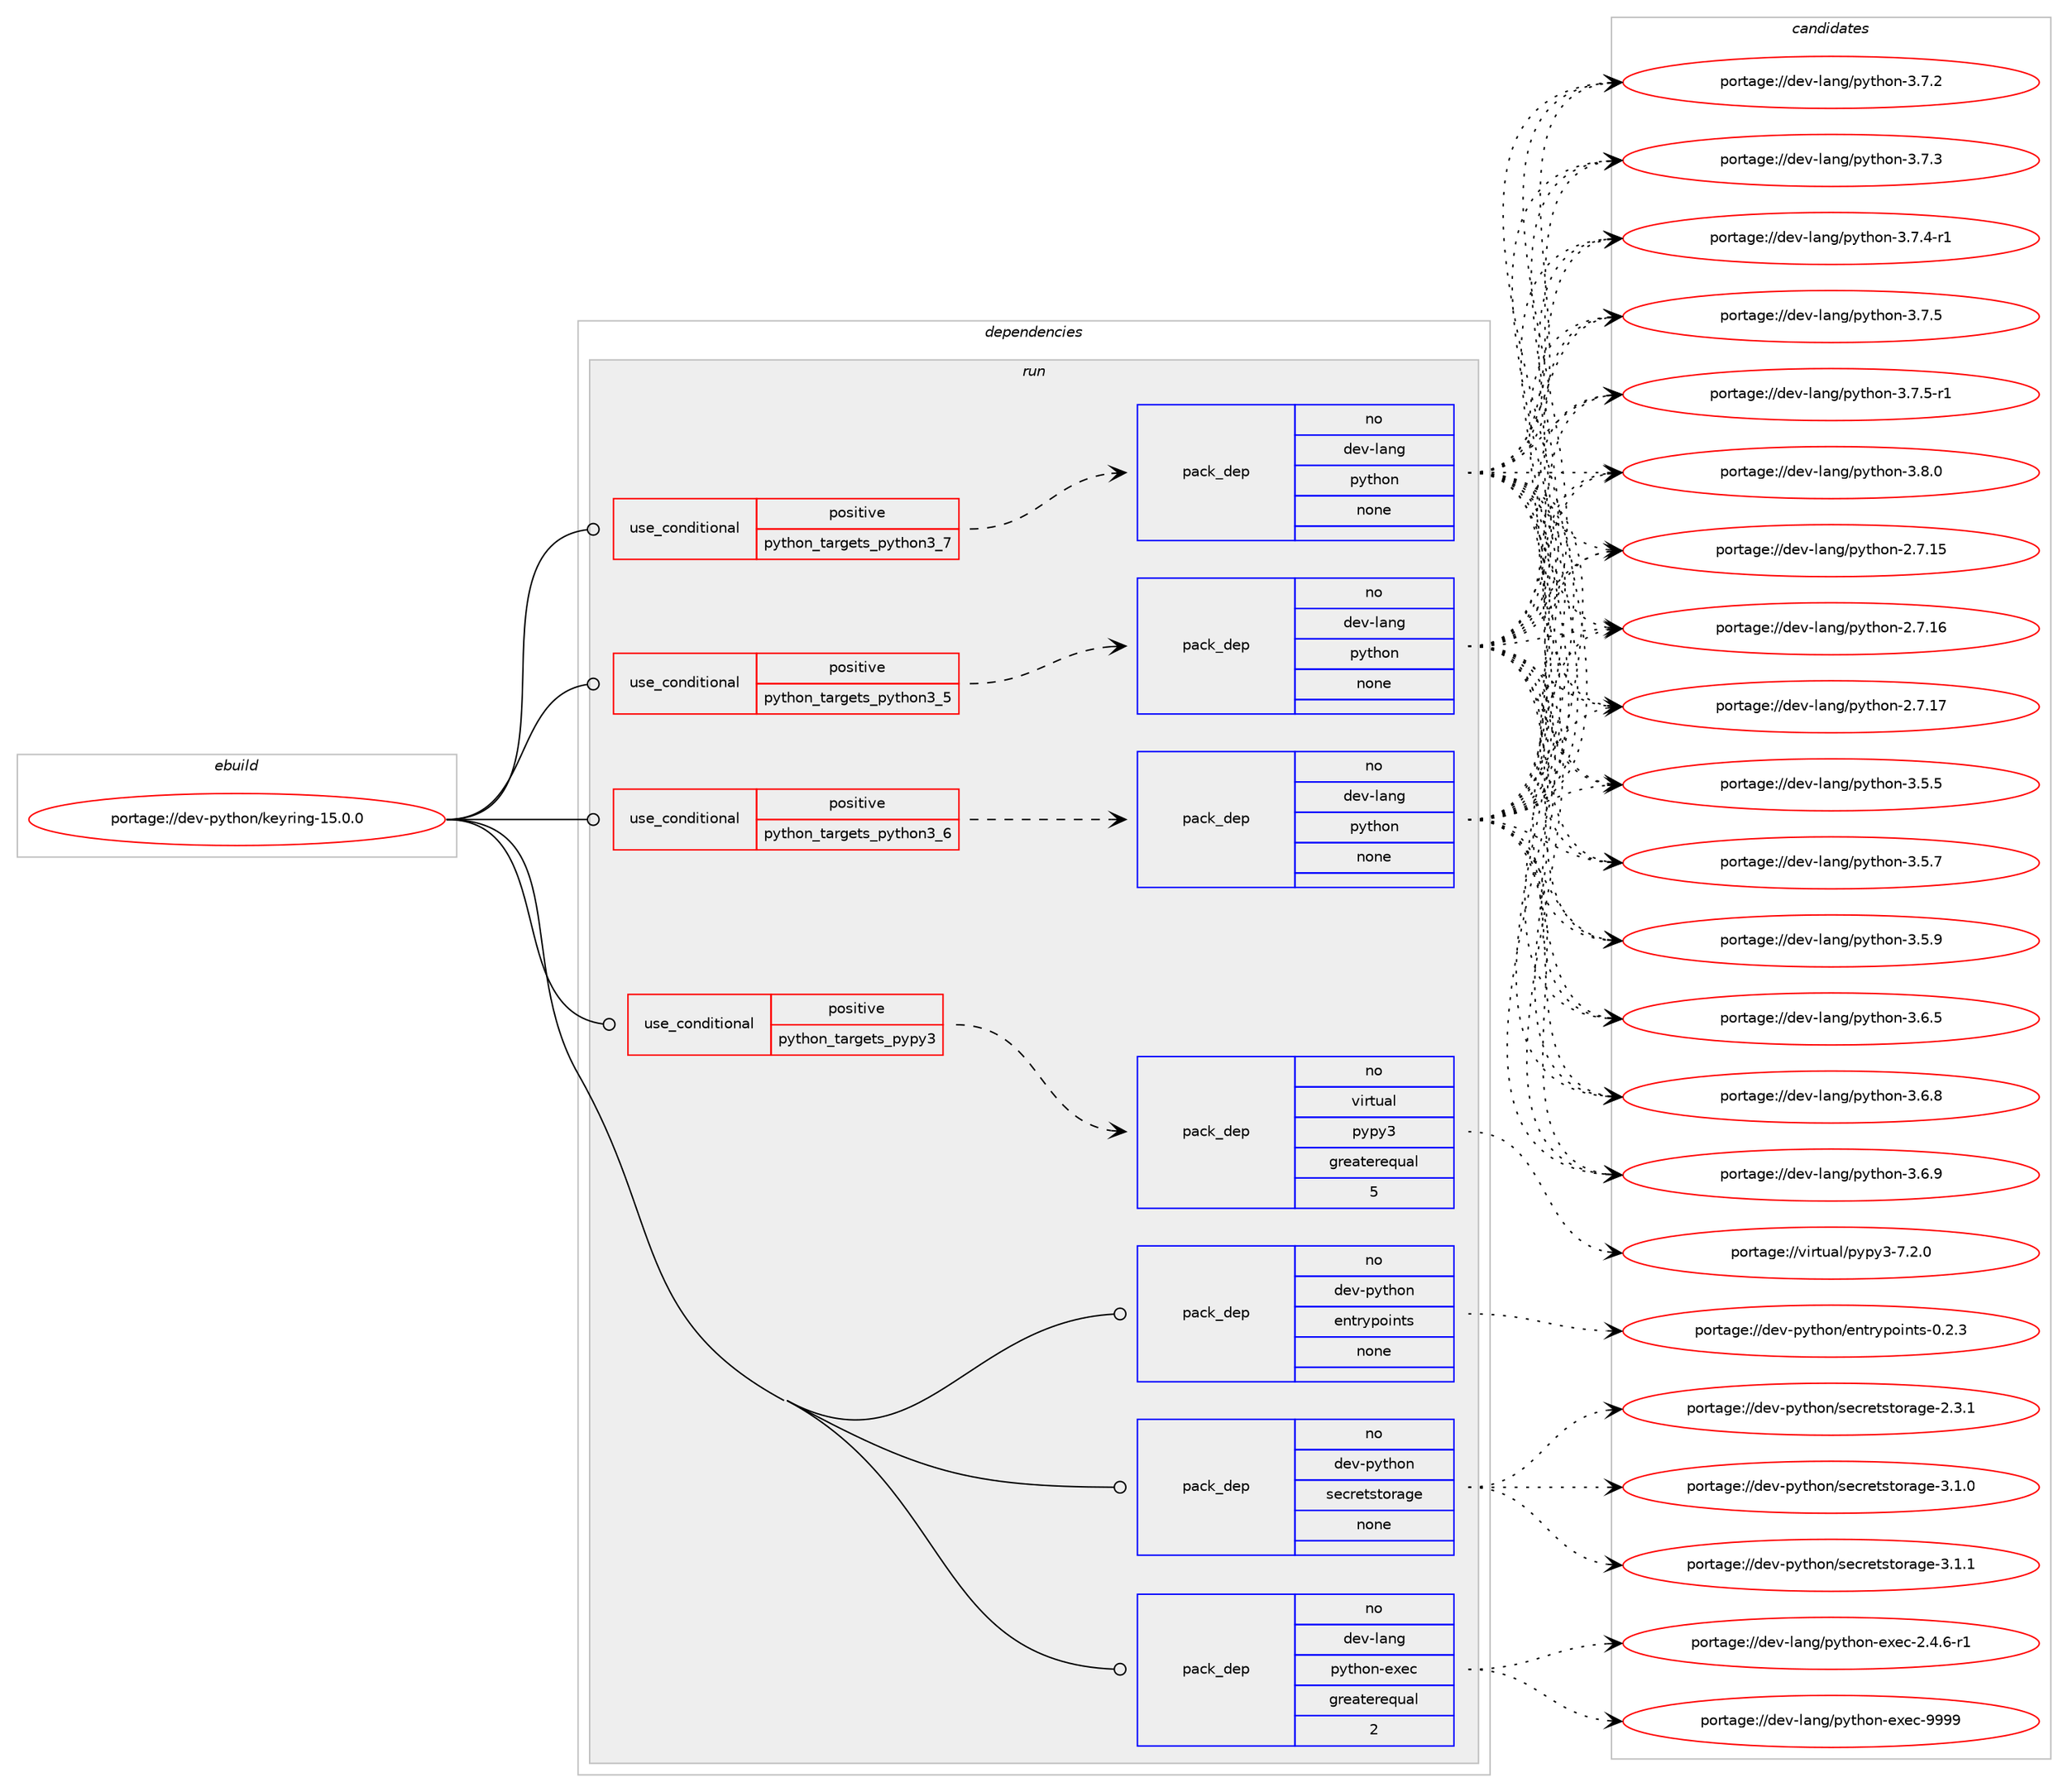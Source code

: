 digraph prolog {

# *************
# Graph options
# *************

newrank=true;
concentrate=true;
compound=true;
graph [rankdir=LR,fontname=Helvetica,fontsize=10,ranksep=1.5];#, ranksep=2.5, nodesep=0.2];
edge  [arrowhead=vee];
node  [fontname=Helvetica,fontsize=10];

# **********
# The ebuild
# **********

subgraph cluster_leftcol {
color=gray;
rank=same;
label=<<i>ebuild</i>>;
id [label="portage://dev-python/keyring-15.0.0", color=red, width=4, href="../dev-python/keyring-15.0.0.svg"];
}

# ****************
# The dependencies
# ****************

subgraph cluster_midcol {
color=gray;
label=<<i>dependencies</i>>;
subgraph cluster_compile {
fillcolor="#eeeeee";
style=filled;
label=<<i>compile</i>>;
}
subgraph cluster_compileandrun {
fillcolor="#eeeeee";
style=filled;
label=<<i>compile and run</i>>;
}
subgraph cluster_run {
fillcolor="#eeeeee";
style=filled;
label=<<i>run</i>>;
subgraph cond30998 {
dependency146984 [label=<<TABLE BORDER="0" CELLBORDER="1" CELLSPACING="0" CELLPADDING="4"><TR><TD ROWSPAN="3" CELLPADDING="10">use_conditional</TD></TR><TR><TD>positive</TD></TR><TR><TD>python_targets_pypy3</TD></TR></TABLE>>, shape=none, color=red];
subgraph pack112659 {
dependency146985 [label=<<TABLE BORDER="0" CELLBORDER="1" CELLSPACING="0" CELLPADDING="4" WIDTH="220"><TR><TD ROWSPAN="6" CELLPADDING="30">pack_dep</TD></TR><TR><TD WIDTH="110">no</TD></TR><TR><TD>virtual</TD></TR><TR><TD>pypy3</TD></TR><TR><TD>greaterequal</TD></TR><TR><TD>5</TD></TR></TABLE>>, shape=none, color=blue];
}
dependency146984:e -> dependency146985:w [weight=20,style="dashed",arrowhead="vee"];
}
id:e -> dependency146984:w [weight=20,style="solid",arrowhead="odot"];
subgraph cond30999 {
dependency146986 [label=<<TABLE BORDER="0" CELLBORDER="1" CELLSPACING="0" CELLPADDING="4"><TR><TD ROWSPAN="3" CELLPADDING="10">use_conditional</TD></TR><TR><TD>positive</TD></TR><TR><TD>python_targets_python3_5</TD></TR></TABLE>>, shape=none, color=red];
subgraph pack112660 {
dependency146987 [label=<<TABLE BORDER="0" CELLBORDER="1" CELLSPACING="0" CELLPADDING="4" WIDTH="220"><TR><TD ROWSPAN="6" CELLPADDING="30">pack_dep</TD></TR><TR><TD WIDTH="110">no</TD></TR><TR><TD>dev-lang</TD></TR><TR><TD>python</TD></TR><TR><TD>none</TD></TR><TR><TD></TD></TR></TABLE>>, shape=none, color=blue];
}
dependency146986:e -> dependency146987:w [weight=20,style="dashed",arrowhead="vee"];
}
id:e -> dependency146986:w [weight=20,style="solid",arrowhead="odot"];
subgraph cond31000 {
dependency146988 [label=<<TABLE BORDER="0" CELLBORDER="1" CELLSPACING="0" CELLPADDING="4"><TR><TD ROWSPAN="3" CELLPADDING="10">use_conditional</TD></TR><TR><TD>positive</TD></TR><TR><TD>python_targets_python3_6</TD></TR></TABLE>>, shape=none, color=red];
subgraph pack112661 {
dependency146989 [label=<<TABLE BORDER="0" CELLBORDER="1" CELLSPACING="0" CELLPADDING="4" WIDTH="220"><TR><TD ROWSPAN="6" CELLPADDING="30">pack_dep</TD></TR><TR><TD WIDTH="110">no</TD></TR><TR><TD>dev-lang</TD></TR><TR><TD>python</TD></TR><TR><TD>none</TD></TR><TR><TD></TD></TR></TABLE>>, shape=none, color=blue];
}
dependency146988:e -> dependency146989:w [weight=20,style="dashed",arrowhead="vee"];
}
id:e -> dependency146988:w [weight=20,style="solid",arrowhead="odot"];
subgraph cond31001 {
dependency146990 [label=<<TABLE BORDER="0" CELLBORDER="1" CELLSPACING="0" CELLPADDING="4"><TR><TD ROWSPAN="3" CELLPADDING="10">use_conditional</TD></TR><TR><TD>positive</TD></TR><TR><TD>python_targets_python3_7</TD></TR></TABLE>>, shape=none, color=red];
subgraph pack112662 {
dependency146991 [label=<<TABLE BORDER="0" CELLBORDER="1" CELLSPACING="0" CELLPADDING="4" WIDTH="220"><TR><TD ROWSPAN="6" CELLPADDING="30">pack_dep</TD></TR><TR><TD WIDTH="110">no</TD></TR><TR><TD>dev-lang</TD></TR><TR><TD>python</TD></TR><TR><TD>none</TD></TR><TR><TD></TD></TR></TABLE>>, shape=none, color=blue];
}
dependency146990:e -> dependency146991:w [weight=20,style="dashed",arrowhead="vee"];
}
id:e -> dependency146990:w [weight=20,style="solid",arrowhead="odot"];
subgraph pack112663 {
dependency146992 [label=<<TABLE BORDER="0" CELLBORDER="1" CELLSPACING="0" CELLPADDING="4" WIDTH="220"><TR><TD ROWSPAN="6" CELLPADDING="30">pack_dep</TD></TR><TR><TD WIDTH="110">no</TD></TR><TR><TD>dev-lang</TD></TR><TR><TD>python-exec</TD></TR><TR><TD>greaterequal</TD></TR><TR><TD>2</TD></TR></TABLE>>, shape=none, color=blue];
}
id:e -> dependency146992:w [weight=20,style="solid",arrowhead="odot"];
subgraph pack112664 {
dependency146993 [label=<<TABLE BORDER="0" CELLBORDER="1" CELLSPACING="0" CELLPADDING="4" WIDTH="220"><TR><TD ROWSPAN="6" CELLPADDING="30">pack_dep</TD></TR><TR><TD WIDTH="110">no</TD></TR><TR><TD>dev-python</TD></TR><TR><TD>entrypoints</TD></TR><TR><TD>none</TD></TR><TR><TD></TD></TR></TABLE>>, shape=none, color=blue];
}
id:e -> dependency146993:w [weight=20,style="solid",arrowhead="odot"];
subgraph pack112665 {
dependency146994 [label=<<TABLE BORDER="0" CELLBORDER="1" CELLSPACING="0" CELLPADDING="4" WIDTH="220"><TR><TD ROWSPAN="6" CELLPADDING="30">pack_dep</TD></TR><TR><TD WIDTH="110">no</TD></TR><TR><TD>dev-python</TD></TR><TR><TD>secretstorage</TD></TR><TR><TD>none</TD></TR><TR><TD></TD></TR></TABLE>>, shape=none, color=blue];
}
id:e -> dependency146994:w [weight=20,style="solid",arrowhead="odot"];
}
}

# **************
# The candidates
# **************

subgraph cluster_choices {
rank=same;
color=gray;
label=<<i>candidates</i>>;

subgraph choice112659 {
color=black;
nodesep=1;
choiceportage118105114116117971084711212111212151455546504648 [label="portage://virtual/pypy3-7.2.0", color=red, width=4,href="../virtual/pypy3-7.2.0.svg"];
dependency146985:e -> choiceportage118105114116117971084711212111212151455546504648:w [style=dotted,weight="100"];
}
subgraph choice112660 {
color=black;
nodesep=1;
choiceportage10010111845108971101034711212111610411111045504655464953 [label="portage://dev-lang/python-2.7.15", color=red, width=4,href="../dev-lang/python-2.7.15.svg"];
choiceportage10010111845108971101034711212111610411111045504655464954 [label="portage://dev-lang/python-2.7.16", color=red, width=4,href="../dev-lang/python-2.7.16.svg"];
choiceportage10010111845108971101034711212111610411111045504655464955 [label="portage://dev-lang/python-2.7.17", color=red, width=4,href="../dev-lang/python-2.7.17.svg"];
choiceportage100101118451089711010347112121116104111110455146534653 [label="portage://dev-lang/python-3.5.5", color=red, width=4,href="../dev-lang/python-3.5.5.svg"];
choiceportage100101118451089711010347112121116104111110455146534655 [label="portage://dev-lang/python-3.5.7", color=red, width=4,href="../dev-lang/python-3.5.7.svg"];
choiceportage100101118451089711010347112121116104111110455146534657 [label="portage://dev-lang/python-3.5.9", color=red, width=4,href="../dev-lang/python-3.5.9.svg"];
choiceportage100101118451089711010347112121116104111110455146544653 [label="portage://dev-lang/python-3.6.5", color=red, width=4,href="../dev-lang/python-3.6.5.svg"];
choiceportage100101118451089711010347112121116104111110455146544656 [label="portage://dev-lang/python-3.6.8", color=red, width=4,href="../dev-lang/python-3.6.8.svg"];
choiceportage100101118451089711010347112121116104111110455146544657 [label="portage://dev-lang/python-3.6.9", color=red, width=4,href="../dev-lang/python-3.6.9.svg"];
choiceportage100101118451089711010347112121116104111110455146554650 [label="portage://dev-lang/python-3.7.2", color=red, width=4,href="../dev-lang/python-3.7.2.svg"];
choiceportage100101118451089711010347112121116104111110455146554651 [label="portage://dev-lang/python-3.7.3", color=red, width=4,href="../dev-lang/python-3.7.3.svg"];
choiceportage1001011184510897110103471121211161041111104551465546524511449 [label="portage://dev-lang/python-3.7.4-r1", color=red, width=4,href="../dev-lang/python-3.7.4-r1.svg"];
choiceportage100101118451089711010347112121116104111110455146554653 [label="portage://dev-lang/python-3.7.5", color=red, width=4,href="../dev-lang/python-3.7.5.svg"];
choiceportage1001011184510897110103471121211161041111104551465546534511449 [label="portage://dev-lang/python-3.7.5-r1", color=red, width=4,href="../dev-lang/python-3.7.5-r1.svg"];
choiceportage100101118451089711010347112121116104111110455146564648 [label="portage://dev-lang/python-3.8.0", color=red, width=4,href="../dev-lang/python-3.8.0.svg"];
dependency146987:e -> choiceportage10010111845108971101034711212111610411111045504655464953:w [style=dotted,weight="100"];
dependency146987:e -> choiceportage10010111845108971101034711212111610411111045504655464954:w [style=dotted,weight="100"];
dependency146987:e -> choiceportage10010111845108971101034711212111610411111045504655464955:w [style=dotted,weight="100"];
dependency146987:e -> choiceportage100101118451089711010347112121116104111110455146534653:w [style=dotted,weight="100"];
dependency146987:e -> choiceportage100101118451089711010347112121116104111110455146534655:w [style=dotted,weight="100"];
dependency146987:e -> choiceportage100101118451089711010347112121116104111110455146534657:w [style=dotted,weight="100"];
dependency146987:e -> choiceportage100101118451089711010347112121116104111110455146544653:w [style=dotted,weight="100"];
dependency146987:e -> choiceportage100101118451089711010347112121116104111110455146544656:w [style=dotted,weight="100"];
dependency146987:e -> choiceportage100101118451089711010347112121116104111110455146544657:w [style=dotted,weight="100"];
dependency146987:e -> choiceportage100101118451089711010347112121116104111110455146554650:w [style=dotted,weight="100"];
dependency146987:e -> choiceportage100101118451089711010347112121116104111110455146554651:w [style=dotted,weight="100"];
dependency146987:e -> choiceportage1001011184510897110103471121211161041111104551465546524511449:w [style=dotted,weight="100"];
dependency146987:e -> choiceportage100101118451089711010347112121116104111110455146554653:w [style=dotted,weight="100"];
dependency146987:e -> choiceportage1001011184510897110103471121211161041111104551465546534511449:w [style=dotted,weight="100"];
dependency146987:e -> choiceportage100101118451089711010347112121116104111110455146564648:w [style=dotted,weight="100"];
}
subgraph choice112661 {
color=black;
nodesep=1;
choiceportage10010111845108971101034711212111610411111045504655464953 [label="portage://dev-lang/python-2.7.15", color=red, width=4,href="../dev-lang/python-2.7.15.svg"];
choiceportage10010111845108971101034711212111610411111045504655464954 [label="portage://dev-lang/python-2.7.16", color=red, width=4,href="../dev-lang/python-2.7.16.svg"];
choiceportage10010111845108971101034711212111610411111045504655464955 [label="portage://dev-lang/python-2.7.17", color=red, width=4,href="../dev-lang/python-2.7.17.svg"];
choiceportage100101118451089711010347112121116104111110455146534653 [label="portage://dev-lang/python-3.5.5", color=red, width=4,href="../dev-lang/python-3.5.5.svg"];
choiceportage100101118451089711010347112121116104111110455146534655 [label="portage://dev-lang/python-3.5.7", color=red, width=4,href="../dev-lang/python-3.5.7.svg"];
choiceportage100101118451089711010347112121116104111110455146534657 [label="portage://dev-lang/python-3.5.9", color=red, width=4,href="../dev-lang/python-3.5.9.svg"];
choiceportage100101118451089711010347112121116104111110455146544653 [label="portage://dev-lang/python-3.6.5", color=red, width=4,href="../dev-lang/python-3.6.5.svg"];
choiceportage100101118451089711010347112121116104111110455146544656 [label="portage://dev-lang/python-3.6.8", color=red, width=4,href="../dev-lang/python-3.6.8.svg"];
choiceportage100101118451089711010347112121116104111110455146544657 [label="portage://dev-lang/python-3.6.9", color=red, width=4,href="../dev-lang/python-3.6.9.svg"];
choiceportage100101118451089711010347112121116104111110455146554650 [label="portage://dev-lang/python-3.7.2", color=red, width=4,href="../dev-lang/python-3.7.2.svg"];
choiceportage100101118451089711010347112121116104111110455146554651 [label="portage://dev-lang/python-3.7.3", color=red, width=4,href="../dev-lang/python-3.7.3.svg"];
choiceportage1001011184510897110103471121211161041111104551465546524511449 [label="portage://dev-lang/python-3.7.4-r1", color=red, width=4,href="../dev-lang/python-3.7.4-r1.svg"];
choiceportage100101118451089711010347112121116104111110455146554653 [label="portage://dev-lang/python-3.7.5", color=red, width=4,href="../dev-lang/python-3.7.5.svg"];
choiceportage1001011184510897110103471121211161041111104551465546534511449 [label="portage://dev-lang/python-3.7.5-r1", color=red, width=4,href="../dev-lang/python-3.7.5-r1.svg"];
choiceportage100101118451089711010347112121116104111110455146564648 [label="portage://dev-lang/python-3.8.0", color=red, width=4,href="../dev-lang/python-3.8.0.svg"];
dependency146989:e -> choiceportage10010111845108971101034711212111610411111045504655464953:w [style=dotted,weight="100"];
dependency146989:e -> choiceportage10010111845108971101034711212111610411111045504655464954:w [style=dotted,weight="100"];
dependency146989:e -> choiceportage10010111845108971101034711212111610411111045504655464955:w [style=dotted,weight="100"];
dependency146989:e -> choiceportage100101118451089711010347112121116104111110455146534653:w [style=dotted,weight="100"];
dependency146989:e -> choiceportage100101118451089711010347112121116104111110455146534655:w [style=dotted,weight="100"];
dependency146989:e -> choiceportage100101118451089711010347112121116104111110455146534657:w [style=dotted,weight="100"];
dependency146989:e -> choiceportage100101118451089711010347112121116104111110455146544653:w [style=dotted,weight="100"];
dependency146989:e -> choiceportage100101118451089711010347112121116104111110455146544656:w [style=dotted,weight="100"];
dependency146989:e -> choiceportage100101118451089711010347112121116104111110455146544657:w [style=dotted,weight="100"];
dependency146989:e -> choiceportage100101118451089711010347112121116104111110455146554650:w [style=dotted,weight="100"];
dependency146989:e -> choiceportage100101118451089711010347112121116104111110455146554651:w [style=dotted,weight="100"];
dependency146989:e -> choiceportage1001011184510897110103471121211161041111104551465546524511449:w [style=dotted,weight="100"];
dependency146989:e -> choiceportage100101118451089711010347112121116104111110455146554653:w [style=dotted,weight="100"];
dependency146989:e -> choiceportage1001011184510897110103471121211161041111104551465546534511449:w [style=dotted,weight="100"];
dependency146989:e -> choiceportage100101118451089711010347112121116104111110455146564648:w [style=dotted,weight="100"];
}
subgraph choice112662 {
color=black;
nodesep=1;
choiceportage10010111845108971101034711212111610411111045504655464953 [label="portage://dev-lang/python-2.7.15", color=red, width=4,href="../dev-lang/python-2.7.15.svg"];
choiceportage10010111845108971101034711212111610411111045504655464954 [label="portage://dev-lang/python-2.7.16", color=red, width=4,href="../dev-lang/python-2.7.16.svg"];
choiceportage10010111845108971101034711212111610411111045504655464955 [label="portage://dev-lang/python-2.7.17", color=red, width=4,href="../dev-lang/python-2.7.17.svg"];
choiceportage100101118451089711010347112121116104111110455146534653 [label="portage://dev-lang/python-3.5.5", color=red, width=4,href="../dev-lang/python-3.5.5.svg"];
choiceportage100101118451089711010347112121116104111110455146534655 [label="portage://dev-lang/python-3.5.7", color=red, width=4,href="../dev-lang/python-3.5.7.svg"];
choiceportage100101118451089711010347112121116104111110455146534657 [label="portage://dev-lang/python-3.5.9", color=red, width=4,href="../dev-lang/python-3.5.9.svg"];
choiceportage100101118451089711010347112121116104111110455146544653 [label="portage://dev-lang/python-3.6.5", color=red, width=4,href="../dev-lang/python-3.6.5.svg"];
choiceportage100101118451089711010347112121116104111110455146544656 [label="portage://dev-lang/python-3.6.8", color=red, width=4,href="../dev-lang/python-3.6.8.svg"];
choiceportage100101118451089711010347112121116104111110455146544657 [label="portage://dev-lang/python-3.6.9", color=red, width=4,href="../dev-lang/python-3.6.9.svg"];
choiceportage100101118451089711010347112121116104111110455146554650 [label="portage://dev-lang/python-3.7.2", color=red, width=4,href="../dev-lang/python-3.7.2.svg"];
choiceportage100101118451089711010347112121116104111110455146554651 [label="portage://dev-lang/python-3.7.3", color=red, width=4,href="../dev-lang/python-3.7.3.svg"];
choiceportage1001011184510897110103471121211161041111104551465546524511449 [label="portage://dev-lang/python-3.7.4-r1", color=red, width=4,href="../dev-lang/python-3.7.4-r1.svg"];
choiceportage100101118451089711010347112121116104111110455146554653 [label="portage://dev-lang/python-3.7.5", color=red, width=4,href="../dev-lang/python-3.7.5.svg"];
choiceportage1001011184510897110103471121211161041111104551465546534511449 [label="portage://dev-lang/python-3.7.5-r1", color=red, width=4,href="../dev-lang/python-3.7.5-r1.svg"];
choiceportage100101118451089711010347112121116104111110455146564648 [label="portage://dev-lang/python-3.8.0", color=red, width=4,href="../dev-lang/python-3.8.0.svg"];
dependency146991:e -> choiceportage10010111845108971101034711212111610411111045504655464953:w [style=dotted,weight="100"];
dependency146991:e -> choiceportage10010111845108971101034711212111610411111045504655464954:w [style=dotted,weight="100"];
dependency146991:e -> choiceportage10010111845108971101034711212111610411111045504655464955:w [style=dotted,weight="100"];
dependency146991:e -> choiceportage100101118451089711010347112121116104111110455146534653:w [style=dotted,weight="100"];
dependency146991:e -> choiceportage100101118451089711010347112121116104111110455146534655:w [style=dotted,weight="100"];
dependency146991:e -> choiceportage100101118451089711010347112121116104111110455146534657:w [style=dotted,weight="100"];
dependency146991:e -> choiceportage100101118451089711010347112121116104111110455146544653:w [style=dotted,weight="100"];
dependency146991:e -> choiceportage100101118451089711010347112121116104111110455146544656:w [style=dotted,weight="100"];
dependency146991:e -> choiceportage100101118451089711010347112121116104111110455146544657:w [style=dotted,weight="100"];
dependency146991:e -> choiceportage100101118451089711010347112121116104111110455146554650:w [style=dotted,weight="100"];
dependency146991:e -> choiceportage100101118451089711010347112121116104111110455146554651:w [style=dotted,weight="100"];
dependency146991:e -> choiceportage1001011184510897110103471121211161041111104551465546524511449:w [style=dotted,weight="100"];
dependency146991:e -> choiceportage100101118451089711010347112121116104111110455146554653:w [style=dotted,weight="100"];
dependency146991:e -> choiceportage1001011184510897110103471121211161041111104551465546534511449:w [style=dotted,weight="100"];
dependency146991:e -> choiceportage100101118451089711010347112121116104111110455146564648:w [style=dotted,weight="100"];
}
subgraph choice112663 {
color=black;
nodesep=1;
choiceportage10010111845108971101034711212111610411111045101120101994550465246544511449 [label="portage://dev-lang/python-exec-2.4.6-r1", color=red, width=4,href="../dev-lang/python-exec-2.4.6-r1.svg"];
choiceportage10010111845108971101034711212111610411111045101120101994557575757 [label="portage://dev-lang/python-exec-9999", color=red, width=4,href="../dev-lang/python-exec-9999.svg"];
dependency146992:e -> choiceportage10010111845108971101034711212111610411111045101120101994550465246544511449:w [style=dotted,weight="100"];
dependency146992:e -> choiceportage10010111845108971101034711212111610411111045101120101994557575757:w [style=dotted,weight="100"];
}
subgraph choice112664 {
color=black;
nodesep=1;
choiceportage1001011184511212111610411111047101110116114121112111105110116115454846504651 [label="portage://dev-python/entrypoints-0.2.3", color=red, width=4,href="../dev-python/entrypoints-0.2.3.svg"];
dependency146993:e -> choiceportage1001011184511212111610411111047101110116114121112111105110116115454846504651:w [style=dotted,weight="100"];
}
subgraph choice112665 {
color=black;
nodesep=1;
choiceportage10010111845112121116104111110471151019911410111611511611111497103101455046514649 [label="portage://dev-python/secretstorage-2.3.1", color=red, width=4,href="../dev-python/secretstorage-2.3.1.svg"];
choiceportage10010111845112121116104111110471151019911410111611511611111497103101455146494648 [label="portage://dev-python/secretstorage-3.1.0", color=red, width=4,href="../dev-python/secretstorage-3.1.0.svg"];
choiceportage10010111845112121116104111110471151019911410111611511611111497103101455146494649 [label="portage://dev-python/secretstorage-3.1.1", color=red, width=4,href="../dev-python/secretstorage-3.1.1.svg"];
dependency146994:e -> choiceportage10010111845112121116104111110471151019911410111611511611111497103101455046514649:w [style=dotted,weight="100"];
dependency146994:e -> choiceportage10010111845112121116104111110471151019911410111611511611111497103101455146494648:w [style=dotted,weight="100"];
dependency146994:e -> choiceportage10010111845112121116104111110471151019911410111611511611111497103101455146494649:w [style=dotted,weight="100"];
}
}

}
